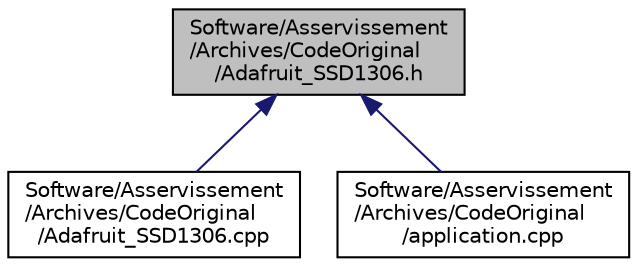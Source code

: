 digraph "Software/Asservissement/Archives/CodeOriginal/Adafruit_SSD1306.h"
{
  edge [fontname="Helvetica",fontsize="10",labelfontname="Helvetica",labelfontsize="10"];
  node [fontname="Helvetica",fontsize="10",shape=record];
  Node1 [label="Software/Asservissement\l/Archives/CodeOriginal\l/Adafruit_SSD1306.h",height=0.2,width=0.4,color="black", fillcolor="grey75", style="filled" fontcolor="black"];
  Node1 -> Node2 [dir="back",color="midnightblue",fontsize="10",style="solid",fontname="Helvetica"];
  Node2 [label="Software/Asservissement\l/Archives/CodeOriginal\l/Adafruit_SSD1306.cpp",height=0.2,width=0.4,color="black", fillcolor="white", style="filled",URL="$_adafruit___s_s_d1306_8cpp.html"];
  Node1 -> Node3 [dir="back",color="midnightblue",fontsize="10",style="solid",fontname="Helvetica"];
  Node3 [label="Software/Asservissement\l/Archives/CodeOriginal\l/application.cpp",height=0.2,width=0.4,color="black", fillcolor="white", style="filled",URL="$application_8cpp.html",tooltip="Tinker application. "];
}
